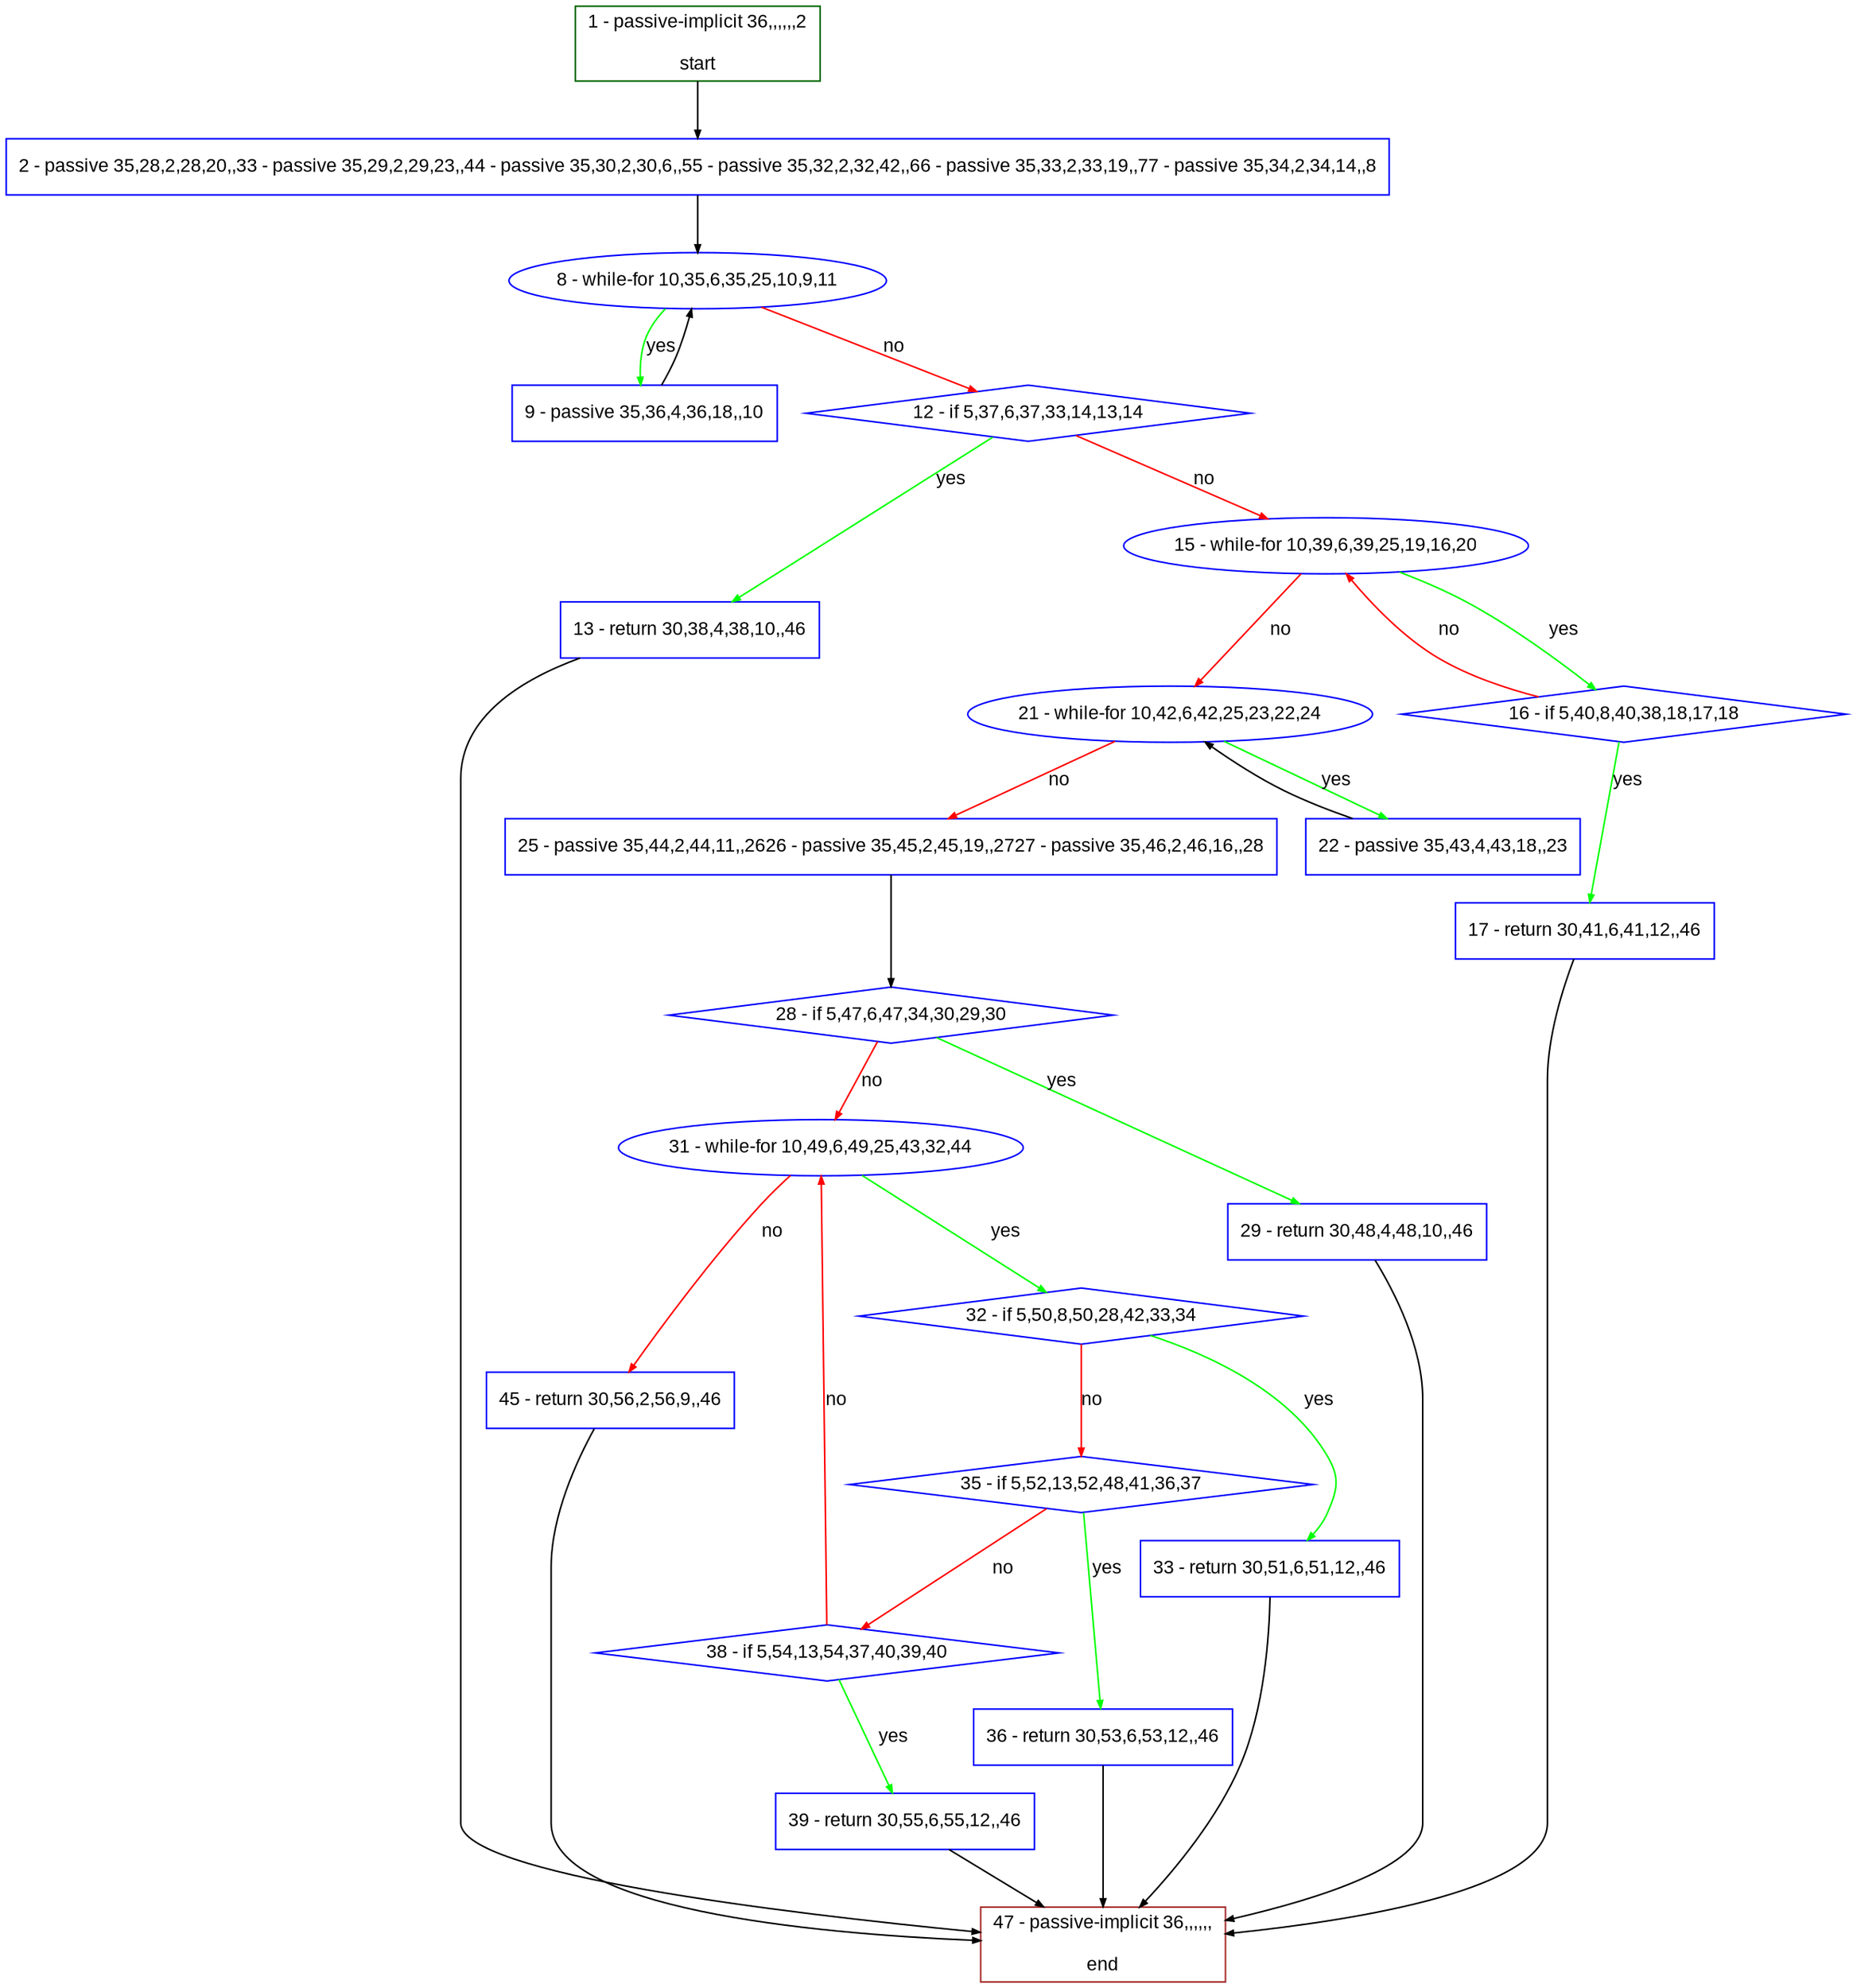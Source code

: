 digraph "" {
  graph [bgcolor="white", fillcolor="#FFFFCC", pack="true", packmode="clust", fontname="Arial", label="", fontsize="12", compound="true", style="rounded,filled"];
  node [node_initialized="no", fillcolor="white", fontname="Arial", label="", color="grey", fontsize="12", fixedsize="false", compound="true", shape="rectangle", style="filled"];
  edge [arrowtail="none", lhead="", fontcolor="black", fontname="Arial", label="", color="black", fontsize="12", arrowhead="normal", arrowsize="0.5", compound="true", ltail="", dir="forward"];
  __N1 [fillcolor="#ffffff", label="2 - passive 35,28,2,28,20,,33 - passive 35,29,2,29,23,,44 - passive 35,30,2,30,6,,55 - passive 35,32,2,32,42,,66 - passive 35,33,2,33,19,,77 - passive 35,34,2,34,14,,8", color="#0000ff", shape="box", style="filled"];
  __N2 [fillcolor="#ffffff", label="1 - passive-implicit 36,,,,,,2\n\nstart", color="#006400", shape="box", style="filled"];
  __N3 [fillcolor="#ffffff", label="8 - while-for 10,35,6,35,25,10,9,11", color="#0000ff", shape="oval", style="filled"];
  __N4 [fillcolor="#ffffff", label="9 - passive 35,36,4,36,18,,10", color="#0000ff", shape="box", style="filled"];
  __N5 [fillcolor="#ffffff", label="12 - if 5,37,6,37,33,14,13,14", color="#0000ff", shape="diamond", style="filled"];
  __N6 [fillcolor="#ffffff", label="13 - return 30,38,4,38,10,,46", color="#0000ff", shape="box", style="filled"];
  __N7 [fillcolor="#ffffff", label="15 - while-for 10,39,6,39,25,19,16,20", color="#0000ff", shape="oval", style="filled"];
  __N8 [fillcolor="#ffffff", label="47 - passive-implicit 36,,,,,,\n\nend", color="#a52a2a", shape="box", style="filled"];
  __N9 [fillcolor="#ffffff", label="16 - if 5,40,8,40,38,18,17,18", color="#0000ff", shape="diamond", style="filled"];
  __N10 [fillcolor="#ffffff", label="21 - while-for 10,42,6,42,25,23,22,24", color="#0000ff", shape="oval", style="filled"];
  __N11 [fillcolor="#ffffff", label="17 - return 30,41,6,41,12,,46", color="#0000ff", shape="box", style="filled"];
  __N12 [fillcolor="#ffffff", label="22 - passive 35,43,4,43,18,,23", color="#0000ff", shape="box", style="filled"];
  __N13 [fillcolor="#ffffff", label="25 - passive 35,44,2,44,11,,2626 - passive 35,45,2,45,19,,2727 - passive 35,46,2,46,16,,28", color="#0000ff", shape="box", style="filled"];
  __N14 [fillcolor="#ffffff", label="28 - if 5,47,6,47,34,30,29,30", color="#0000ff", shape="diamond", style="filled"];
  __N15 [fillcolor="#ffffff", label="29 - return 30,48,4,48,10,,46", color="#0000ff", shape="box", style="filled"];
  __N16 [fillcolor="#ffffff", label="31 - while-for 10,49,6,49,25,43,32,44", color="#0000ff", shape="oval", style="filled"];
  __N17 [fillcolor="#ffffff", label="32 - if 5,50,8,50,28,42,33,34", color="#0000ff", shape="diamond", style="filled"];
  __N18 [fillcolor="#ffffff", label="45 - return 30,56,2,56,9,,46", color="#0000ff", shape="box", style="filled"];
  __N19 [fillcolor="#ffffff", label="33 - return 30,51,6,51,12,,46", color="#0000ff", shape="box", style="filled"];
  __N20 [fillcolor="#ffffff", label="35 - if 5,52,13,52,48,41,36,37", color="#0000ff", shape="diamond", style="filled"];
  __N21 [fillcolor="#ffffff", label="36 - return 30,53,6,53,12,,46", color="#0000ff", shape="box", style="filled"];
  __N22 [fillcolor="#ffffff", label="38 - if 5,54,13,54,37,40,39,40", color="#0000ff", shape="diamond", style="filled"];
  __N23 [fillcolor="#ffffff", label="39 - return 30,55,6,55,12,,46", color="#0000ff", shape="box", style="filled"];
  __N2 -> __N1 [arrowtail="none", color="#000000", label="", arrowhead="normal", dir="forward"];
  __N1 -> __N3 [arrowtail="none", color="#000000", label="", arrowhead="normal", dir="forward"];
  __N3 -> __N4 [arrowtail="none", color="#00ff00", label="yes", arrowhead="normal", dir="forward"];
  __N4 -> __N3 [arrowtail="none", color="#000000", label="", arrowhead="normal", dir="forward"];
  __N3 -> __N5 [arrowtail="none", color="#ff0000", label="no", arrowhead="normal", dir="forward"];
  __N5 -> __N6 [arrowtail="none", color="#00ff00", label="yes", arrowhead="normal", dir="forward"];
  __N5 -> __N7 [arrowtail="none", color="#ff0000", label="no", arrowhead="normal", dir="forward"];
  __N6 -> __N8 [arrowtail="none", color="#000000", label="", arrowhead="normal", dir="forward"];
  __N7 -> __N9 [arrowtail="none", color="#00ff00", label="yes", arrowhead="normal", dir="forward"];
  __N9 -> __N7 [arrowtail="none", color="#ff0000", label="no", arrowhead="normal", dir="forward"];
  __N7 -> __N10 [arrowtail="none", color="#ff0000", label="no", arrowhead="normal", dir="forward"];
  __N9 -> __N11 [arrowtail="none", color="#00ff00", label="yes", arrowhead="normal", dir="forward"];
  __N11 -> __N8 [arrowtail="none", color="#000000", label="", arrowhead="normal", dir="forward"];
  __N10 -> __N12 [arrowtail="none", color="#00ff00", label="yes", arrowhead="normal", dir="forward"];
  __N12 -> __N10 [arrowtail="none", color="#000000", label="", arrowhead="normal", dir="forward"];
  __N10 -> __N13 [arrowtail="none", color="#ff0000", label="no", arrowhead="normal", dir="forward"];
  __N13 -> __N14 [arrowtail="none", color="#000000", label="", arrowhead="normal", dir="forward"];
  __N14 -> __N15 [arrowtail="none", color="#00ff00", label="yes", arrowhead="normal", dir="forward"];
  __N14 -> __N16 [arrowtail="none", color="#ff0000", label="no", arrowhead="normal", dir="forward"];
  __N15 -> __N8 [arrowtail="none", color="#000000", label="", arrowhead="normal", dir="forward"];
  __N16 -> __N17 [arrowtail="none", color="#00ff00", label="yes", arrowhead="normal", dir="forward"];
  __N16 -> __N18 [arrowtail="none", color="#ff0000", label="no", arrowhead="normal", dir="forward"];
  __N17 -> __N19 [arrowtail="none", color="#00ff00", label="yes", arrowhead="normal", dir="forward"];
  __N17 -> __N20 [arrowtail="none", color="#ff0000", label="no", arrowhead="normal", dir="forward"];
  __N19 -> __N8 [arrowtail="none", color="#000000", label="", arrowhead="normal", dir="forward"];
  __N20 -> __N21 [arrowtail="none", color="#00ff00", label="yes", arrowhead="normal", dir="forward"];
  __N20 -> __N22 [arrowtail="none", color="#ff0000", label="no", arrowhead="normal", dir="forward"];
  __N21 -> __N8 [arrowtail="none", color="#000000", label="", arrowhead="normal", dir="forward"];
  __N22 -> __N16 [arrowtail="none", color="#ff0000", label="no", arrowhead="normal", dir="forward"];
  __N22 -> __N23 [arrowtail="none", color="#00ff00", label="yes", arrowhead="normal", dir="forward"];
  __N23 -> __N8 [arrowtail="none", color="#000000", label="", arrowhead="normal", dir="forward"];
  __N18 -> __N8 [arrowtail="none", color="#000000", label="", arrowhead="normal", dir="forward"];
}

